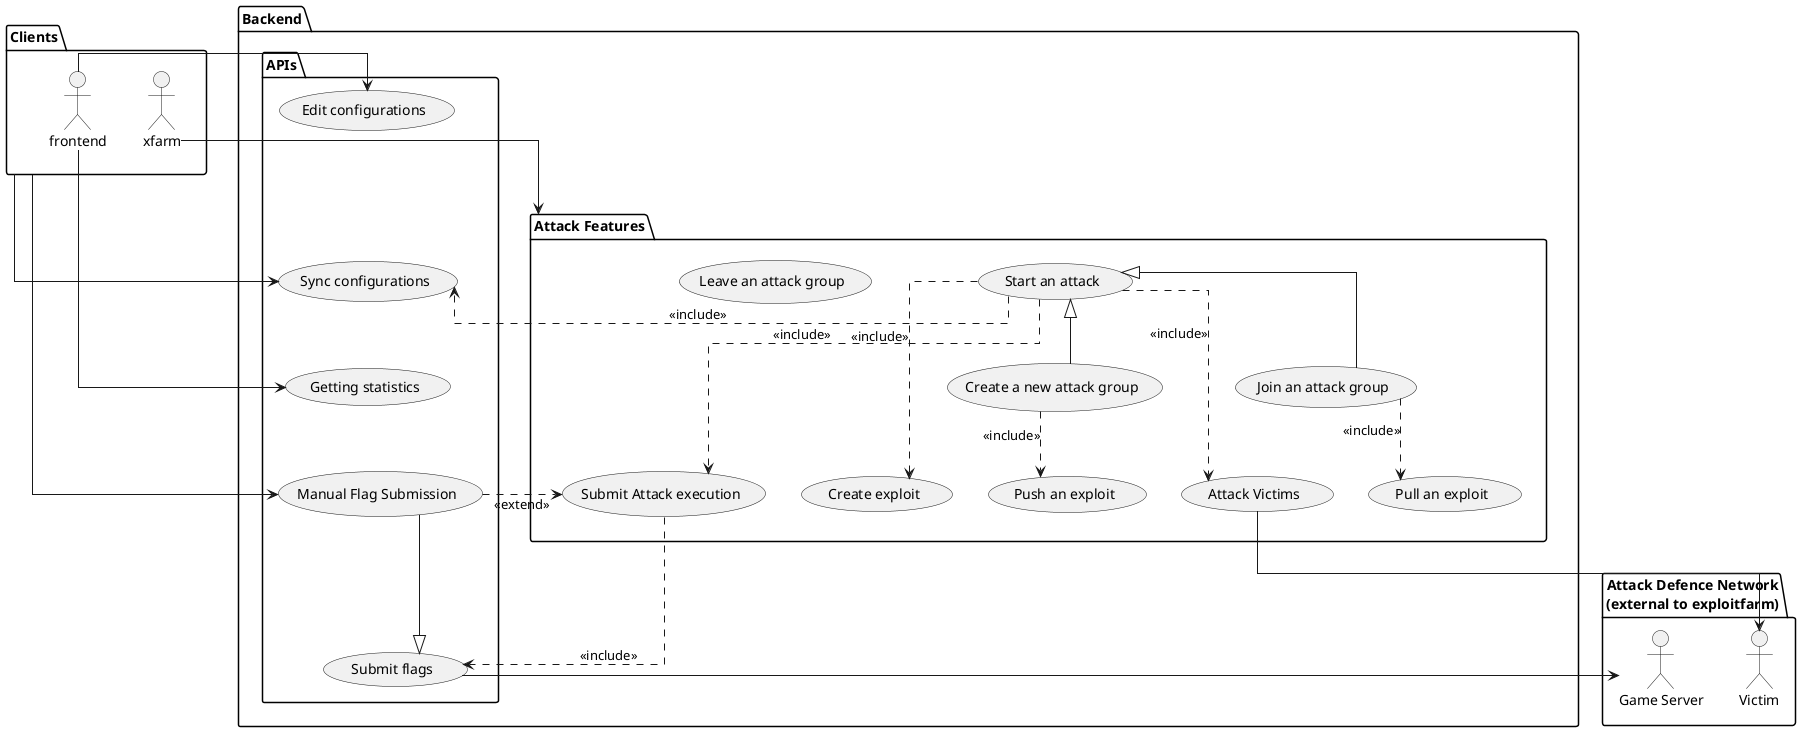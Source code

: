 @startuml use-case

'left to right direction
skinparam linetype ortho

package Clients as client {
    actor xfarm
    actor frontend as front
}

package Backend {

    package APIs {
        (Getting statistics) as get_stats
        (Edit configurations) as edit_configs
        (Sync configurations) as sync_configs
        (Submit flags) as submit_flags
        (Manual Flag Submission) as manual_flag

        submit_flags <|-- manual_flag

        'align in a vertical line
        edit_configs -[hidden]down- sync_configs
        sync_configs -[hidden]down- get_stats
        get_stats -[hidden]down- manual_flag
        manual_flag -[hidden]down- submit_flags
    }

    package "Attack Features" as AttackFeatures{
        (Start an attack) as start_attack
        (Create a new attack group) as create_group
        (Join an attack group) as join_group
        (Leave an attack group) as leave_group
        (Push an exploit) as push_exploit
        (Pull an exploit) as pull_exploit
        (Create exploit) as create_exploit
        (Attack Victims) as attack_victims
        (Submit Attack execution) as submit_attack
    }



    manual_flag ..> submit_attack : <<extend>>

    start_attack <|-- create_group
    start_attack <|-- join_group

    'align in a vertical line
    start_attack -[hidden]down- create_group
    start_attack -[hidden]down- join_group
    'align on the same line
    create_group -[hidden]left- join_group

    start_attack ..> sync_configs : <<include>>
    start_attack ..> submit_attack : <<include>>
    start_attack ..> create_exploit : <<include>>
    start_attack ..> attack_victims : <<include>>

    submit_attack ..> submit_flags : <<include>>
    create_group ..> push_exploit : <<include>>
    join_group ..> pull_exploit : <<include>>

    'align in a vertical line
    create_group -[hidden]down- submit_attack
    create_group -[hidden]down- create_exploit
    create_group -[hidden]down- attack_victims
    create_group -[hidden]down- push_exploit
    create_group -[hidden]down- pull_exploit

    create_group -[hidden]down- manual_flag
    
}

package "Attack Defence Network\n(external to exploitfarm)" {
  actor Victim as victim
  actor "Game Server" as game
}

' Client to use cases

front -> get_stats
front -> edit_configs
xfarm -> AttackFeatures
client -> sync_configs
client -> manual_flag

' Server to use cases
attack_victims -> victim
submit_flags -> game


@enduml
